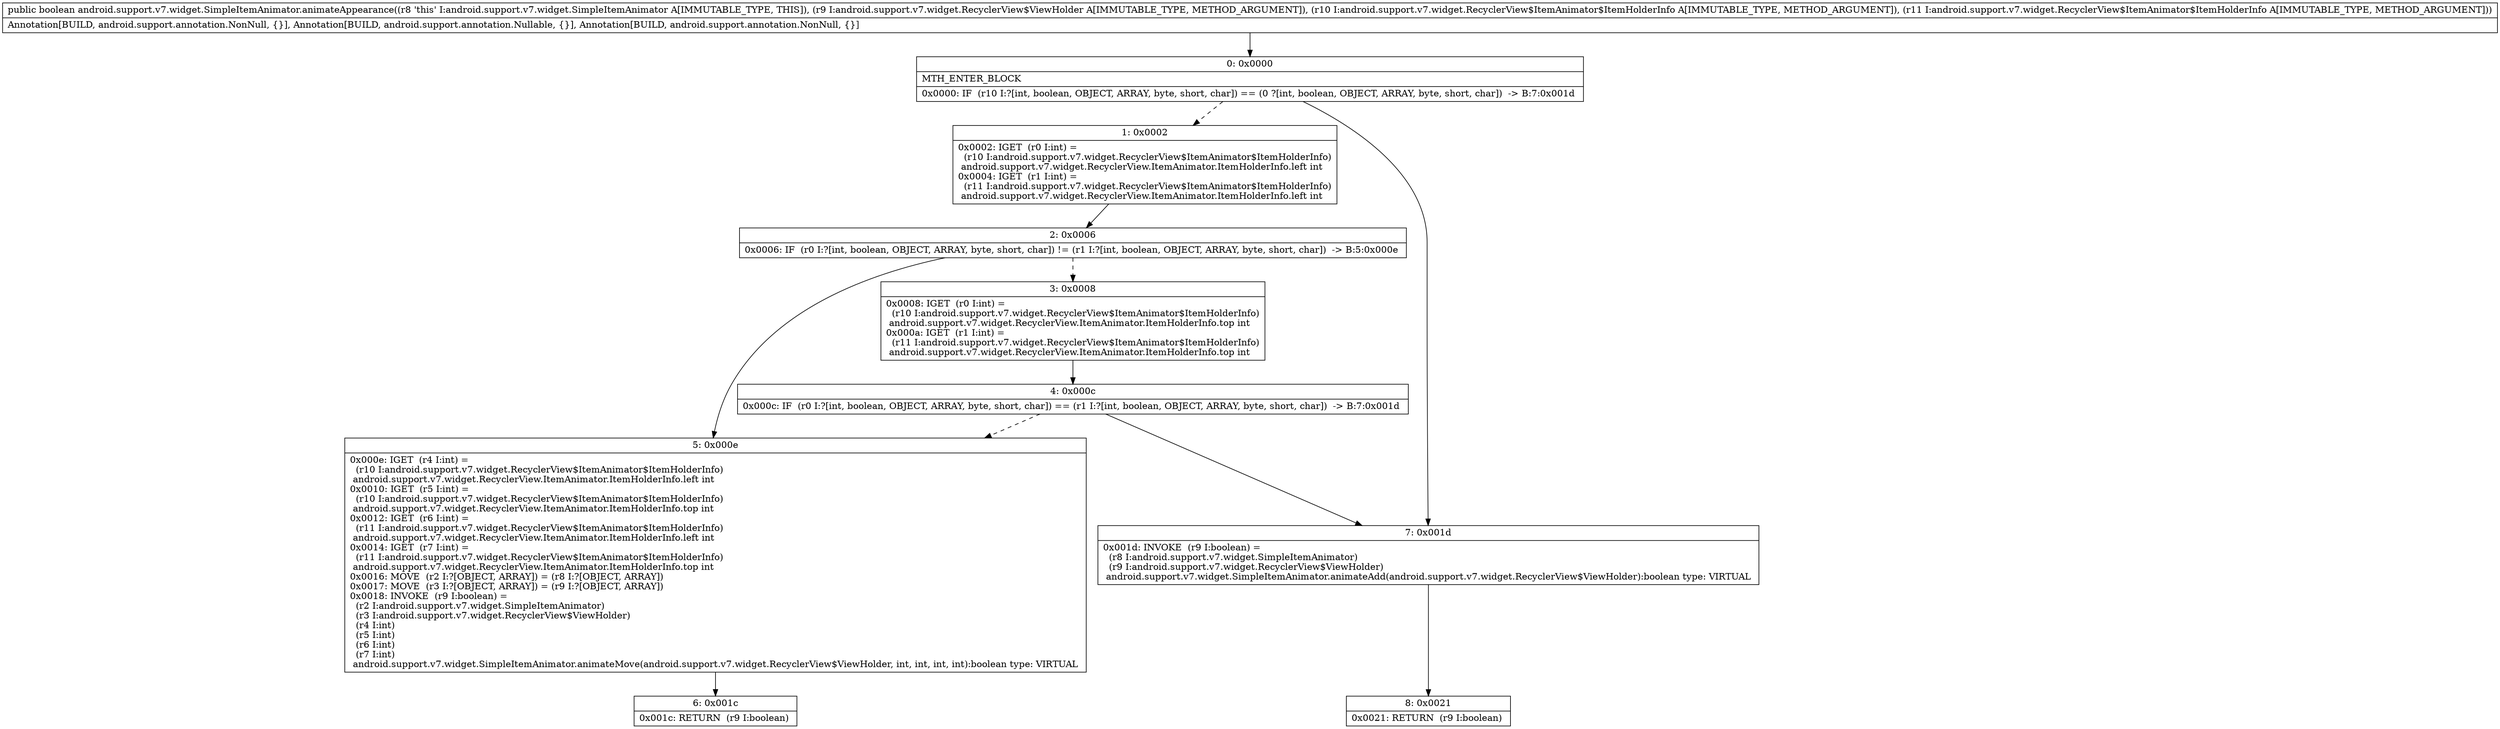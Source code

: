 digraph "CFG forandroid.support.v7.widget.SimpleItemAnimator.animateAppearance(Landroid\/support\/v7\/widget\/RecyclerView$ViewHolder;Landroid\/support\/v7\/widget\/RecyclerView$ItemAnimator$ItemHolderInfo;Landroid\/support\/v7\/widget\/RecyclerView$ItemAnimator$ItemHolderInfo;)Z" {
Node_0 [shape=record,label="{0\:\ 0x0000|MTH_ENTER_BLOCK\l|0x0000: IF  (r10 I:?[int, boolean, OBJECT, ARRAY, byte, short, char]) == (0 ?[int, boolean, OBJECT, ARRAY, byte, short, char])  \-\> B:7:0x001d \l}"];
Node_1 [shape=record,label="{1\:\ 0x0002|0x0002: IGET  (r0 I:int) = \l  (r10 I:android.support.v7.widget.RecyclerView$ItemAnimator$ItemHolderInfo)\l android.support.v7.widget.RecyclerView.ItemAnimator.ItemHolderInfo.left int \l0x0004: IGET  (r1 I:int) = \l  (r11 I:android.support.v7.widget.RecyclerView$ItemAnimator$ItemHolderInfo)\l android.support.v7.widget.RecyclerView.ItemAnimator.ItemHolderInfo.left int \l}"];
Node_2 [shape=record,label="{2\:\ 0x0006|0x0006: IF  (r0 I:?[int, boolean, OBJECT, ARRAY, byte, short, char]) != (r1 I:?[int, boolean, OBJECT, ARRAY, byte, short, char])  \-\> B:5:0x000e \l}"];
Node_3 [shape=record,label="{3\:\ 0x0008|0x0008: IGET  (r0 I:int) = \l  (r10 I:android.support.v7.widget.RecyclerView$ItemAnimator$ItemHolderInfo)\l android.support.v7.widget.RecyclerView.ItemAnimator.ItemHolderInfo.top int \l0x000a: IGET  (r1 I:int) = \l  (r11 I:android.support.v7.widget.RecyclerView$ItemAnimator$ItemHolderInfo)\l android.support.v7.widget.RecyclerView.ItemAnimator.ItemHolderInfo.top int \l}"];
Node_4 [shape=record,label="{4\:\ 0x000c|0x000c: IF  (r0 I:?[int, boolean, OBJECT, ARRAY, byte, short, char]) == (r1 I:?[int, boolean, OBJECT, ARRAY, byte, short, char])  \-\> B:7:0x001d \l}"];
Node_5 [shape=record,label="{5\:\ 0x000e|0x000e: IGET  (r4 I:int) = \l  (r10 I:android.support.v7.widget.RecyclerView$ItemAnimator$ItemHolderInfo)\l android.support.v7.widget.RecyclerView.ItemAnimator.ItemHolderInfo.left int \l0x0010: IGET  (r5 I:int) = \l  (r10 I:android.support.v7.widget.RecyclerView$ItemAnimator$ItemHolderInfo)\l android.support.v7.widget.RecyclerView.ItemAnimator.ItemHolderInfo.top int \l0x0012: IGET  (r6 I:int) = \l  (r11 I:android.support.v7.widget.RecyclerView$ItemAnimator$ItemHolderInfo)\l android.support.v7.widget.RecyclerView.ItemAnimator.ItemHolderInfo.left int \l0x0014: IGET  (r7 I:int) = \l  (r11 I:android.support.v7.widget.RecyclerView$ItemAnimator$ItemHolderInfo)\l android.support.v7.widget.RecyclerView.ItemAnimator.ItemHolderInfo.top int \l0x0016: MOVE  (r2 I:?[OBJECT, ARRAY]) = (r8 I:?[OBJECT, ARRAY]) \l0x0017: MOVE  (r3 I:?[OBJECT, ARRAY]) = (r9 I:?[OBJECT, ARRAY]) \l0x0018: INVOKE  (r9 I:boolean) = \l  (r2 I:android.support.v7.widget.SimpleItemAnimator)\l  (r3 I:android.support.v7.widget.RecyclerView$ViewHolder)\l  (r4 I:int)\l  (r5 I:int)\l  (r6 I:int)\l  (r7 I:int)\l android.support.v7.widget.SimpleItemAnimator.animateMove(android.support.v7.widget.RecyclerView$ViewHolder, int, int, int, int):boolean type: VIRTUAL \l}"];
Node_6 [shape=record,label="{6\:\ 0x001c|0x001c: RETURN  (r9 I:boolean) \l}"];
Node_7 [shape=record,label="{7\:\ 0x001d|0x001d: INVOKE  (r9 I:boolean) = \l  (r8 I:android.support.v7.widget.SimpleItemAnimator)\l  (r9 I:android.support.v7.widget.RecyclerView$ViewHolder)\l android.support.v7.widget.SimpleItemAnimator.animateAdd(android.support.v7.widget.RecyclerView$ViewHolder):boolean type: VIRTUAL \l}"];
Node_8 [shape=record,label="{8\:\ 0x0021|0x0021: RETURN  (r9 I:boolean) \l}"];
MethodNode[shape=record,label="{public boolean android.support.v7.widget.SimpleItemAnimator.animateAppearance((r8 'this' I:android.support.v7.widget.SimpleItemAnimator A[IMMUTABLE_TYPE, THIS]), (r9 I:android.support.v7.widget.RecyclerView$ViewHolder A[IMMUTABLE_TYPE, METHOD_ARGUMENT]), (r10 I:android.support.v7.widget.RecyclerView$ItemAnimator$ItemHolderInfo A[IMMUTABLE_TYPE, METHOD_ARGUMENT]), (r11 I:android.support.v7.widget.RecyclerView$ItemAnimator$ItemHolderInfo A[IMMUTABLE_TYPE, METHOD_ARGUMENT]))  | Annotation[BUILD, android.support.annotation.NonNull, \{\}], Annotation[BUILD, android.support.annotation.Nullable, \{\}], Annotation[BUILD, android.support.annotation.NonNull, \{\}]\l}"];
MethodNode -> Node_0;
Node_0 -> Node_1[style=dashed];
Node_0 -> Node_7;
Node_1 -> Node_2;
Node_2 -> Node_3[style=dashed];
Node_2 -> Node_5;
Node_3 -> Node_4;
Node_4 -> Node_5[style=dashed];
Node_4 -> Node_7;
Node_5 -> Node_6;
Node_7 -> Node_8;
}

